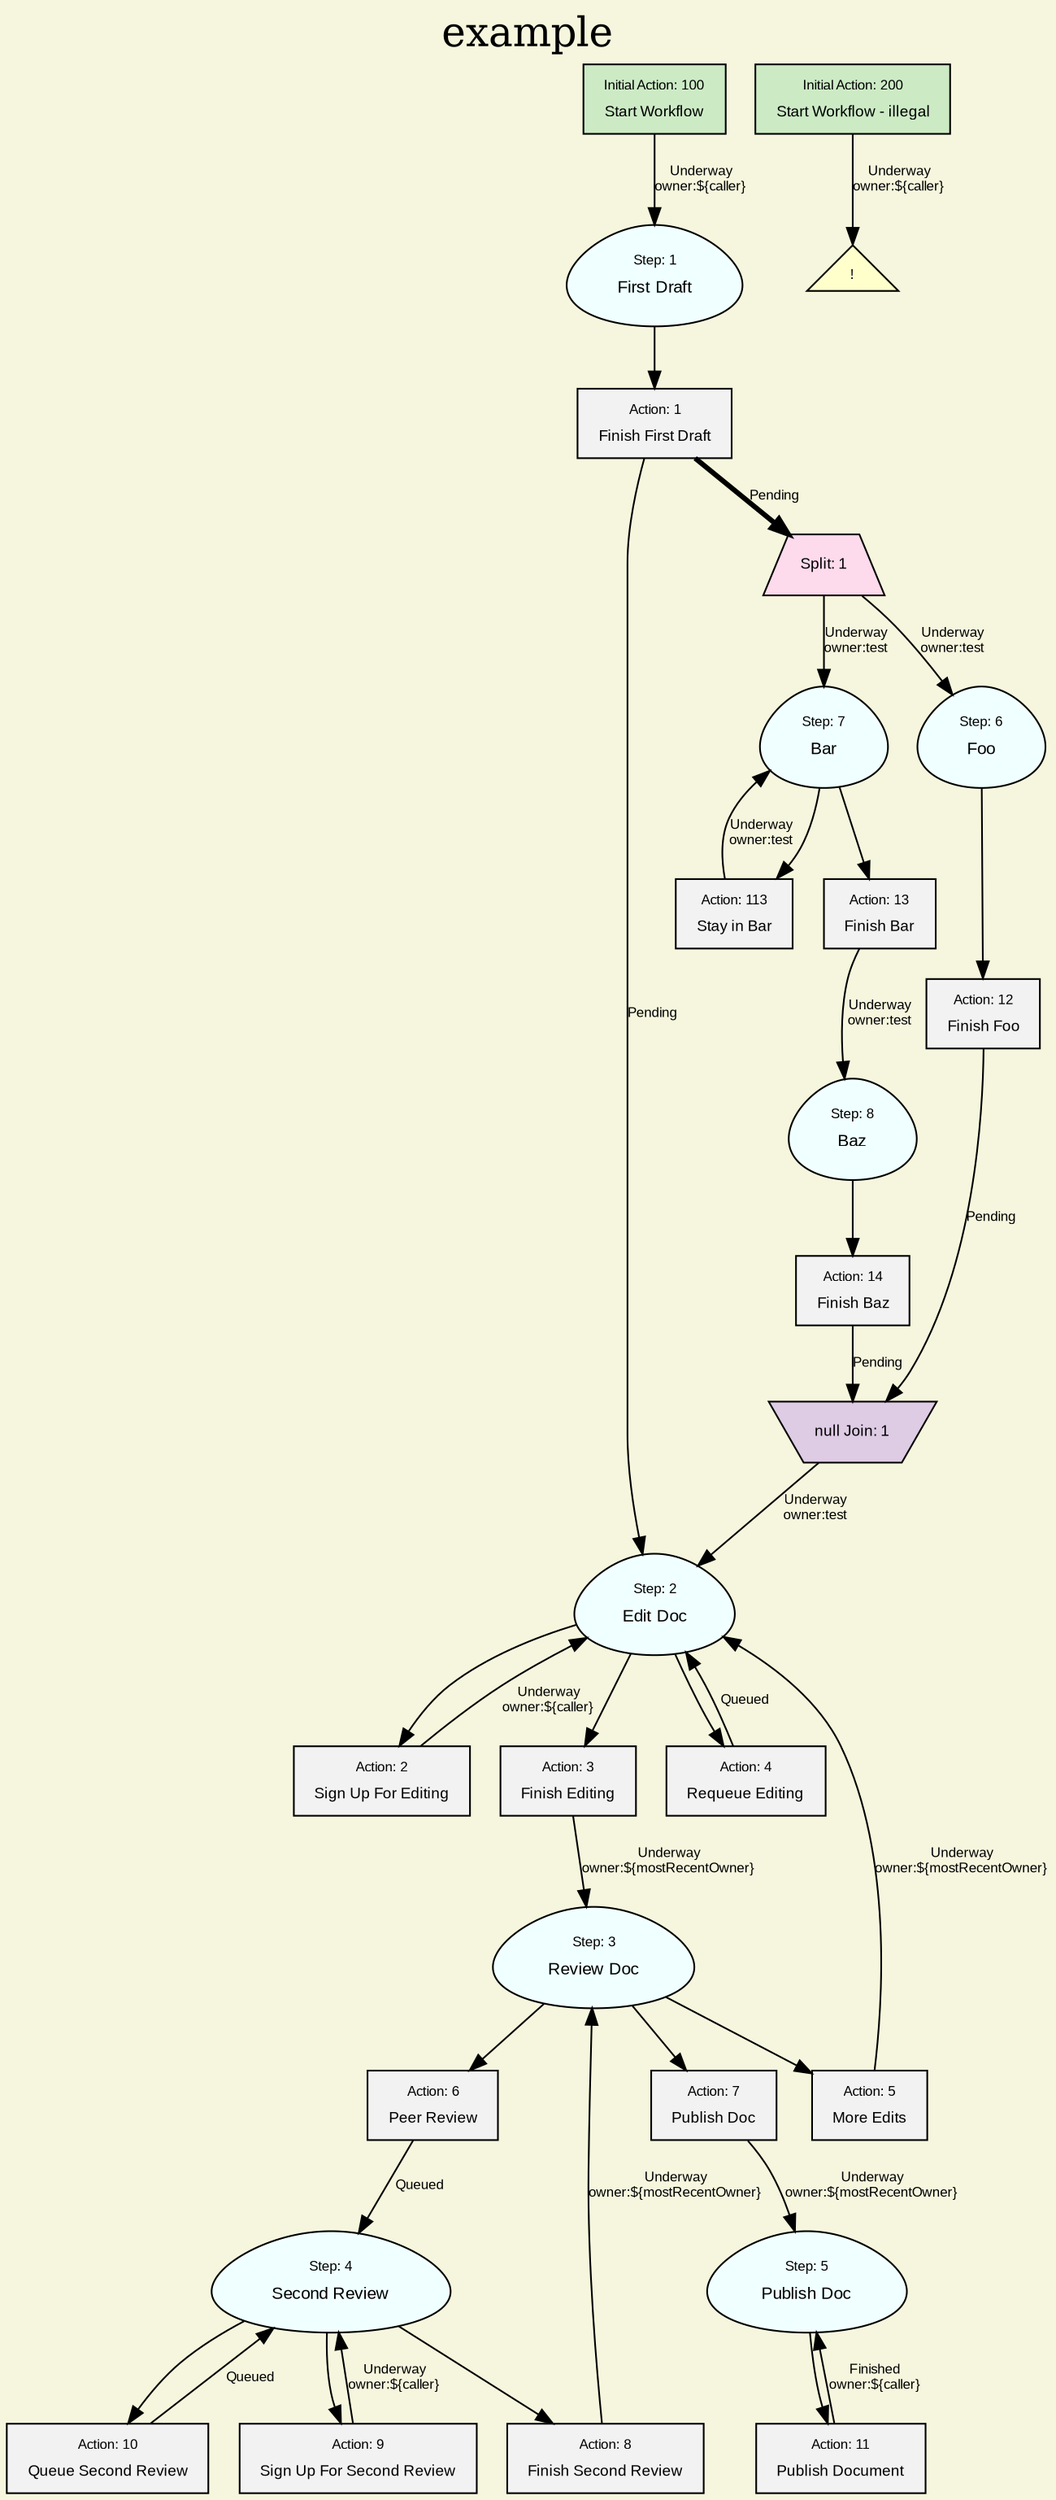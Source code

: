 
digraph abstract {

graph [ landscape="false" labeljust="center" labelloc="top" fontsize=24 bgcolor="#f6f6DE" label="example"]
node [ color="black" fillcolor="#f0ffff" fontcolor="black" style="filled" fontname="Arial" fontsize=10 shape=egg]
edge [ fontname="Arial" fontsize=8 arrowtype="normal"]

InitialAction100 [label=<<table border='0'><tr><td><font point-size='8.0'>Initial Action: 100</font></td></tr><tr><td>Start Workflow</td></tr></table>>
   shape=box
   fontsize=9
   fillcolor="#ccebc5"]

InitialAction200 [label=<<table border='0'><tr><td><font point-size='8.0'>Initial Action: 200</font></td></tr><tr><td>Start Workflow - illegal</td></tr></table>>
   shape=box
   fontsize=9
   fillcolor="#ccebc5"]


Step1 [label=<<table border='0'><tr><td><font point-size='8.0'>Step: 1</font></td></tr><tr><td>First Draft</td></tr></table>>]

Action1 [label=<<table border='0'><tr><td><font point-size='8.0'>Action: 1</font></td></tr><tr><td>Finish First Draft</td></tr></table>>
   shape=box
   fontsize=9
   fillcolor="#f2f2f2"]


Step2 [label=<<table border='0'><tr><td><font point-size='8.0'>Step: 2</font></td></tr><tr><td>Edit Doc</td></tr></table>>]

Action2 [label=<<table border='0'><tr><td><font point-size='8.0'>Action: 2</font></td></tr><tr><td>Sign Up For Editing</td></tr></table>>
   shape=box
   fontsize=9
   fillcolor="#f2f2f2"]
Action3 [label=<<table border='0'><tr><td><font point-size='8.0'>Action: 3</font></td></tr><tr><td>Finish Editing</td></tr></table>>
   shape=box
   fontsize=9
   fillcolor="#f2f2f2"]
Action4 [label=<<table border='0'><tr><td><font point-size='8.0'>Action: 4</font></td></tr><tr><td>Requeue Editing</td></tr></table>>
   shape=box
   fontsize=9
   fillcolor="#f2f2f2"]


Step3 [label=<<table border='0'><tr><td><font point-size='8.0'>Step: 3</font></td></tr><tr><td>Review Doc</td></tr></table>>]

Action5 [label=<<table border='0'><tr><td><font point-size='8.0'>Action: 5</font></td></tr><tr><td>More Edits</td></tr></table>>
   shape=box
   fontsize=9
   fillcolor="#f2f2f2"]
Action6 [label=<<table border='0'><tr><td><font point-size='8.0'>Action: 6</font></td></tr><tr><td>Peer Review</td></tr></table>>
   shape=box
   fontsize=9
   fillcolor="#f2f2f2"]
Action7 [label=<<table border='0'><tr><td><font point-size='8.0'>Action: 7</font></td></tr><tr><td>Publish Doc</td></tr></table>>
   shape=box
   fontsize=9
   fillcolor="#f2f2f2"]


Step4 [label=<<table border='0'><tr><td><font point-size='8.0'>Step: 4</font></td></tr><tr><td>Second Review</td></tr></table>>]

Action8 [label=<<table border='0'><tr><td><font point-size='8.0'>Action: 8</font></td></tr><tr><td>Finish Second Review</td></tr></table>>
   shape=box
   fontsize=9
   fillcolor="#f2f2f2"]
Action9 [label=<<table border='0'><tr><td><font point-size='8.0'>Action: 9</font></td></tr><tr><td>Sign Up For Second Review</td></tr></table>>
   shape=box
   fontsize=9
   fillcolor="#f2f2f2"]
Action10 [label=<<table border='0'><tr><td><font point-size='8.0'>Action: 10</font></td></tr><tr><td>Queue Second Review</td></tr></table>>
   shape=box
   fontsize=9
   fillcolor="#f2f2f2"]


Step5 [label=<<table border='0'><tr><td><font point-size='8.0'>Step: 5</font></td></tr><tr><td>Publish Doc</td></tr></table>>]

Action11 [label=<<table border='0'><tr><td><font point-size='8.0'>Action: 11</font></td></tr><tr><td>Publish Document</td></tr></table>>
   shape=box
   fontsize=9
   fillcolor="#f2f2f2"]


Step6 [label=<<table border='0'><tr><td><font point-size='8.0'>Step: 6</font></td></tr><tr><td>Foo</td></tr></table>>]

Action12 [label=<<table border='0'><tr><td><font point-size='8.0'>Action: 12</font></td></tr><tr><td>Finish Foo</td></tr></table>>
   shape=box
   fontsize=9
   fillcolor="#f2f2f2"]


Step7 [label=<<table border='0'><tr><td><font point-size='8.0'>Step: 7</font></td></tr><tr><td>Bar</td></tr></table>>]

Action13 [label=<<table border='0'><tr><td><font point-size='8.0'>Action: 13</font></td></tr><tr><td>Finish Bar</td></tr></table>>
   shape=box
   fontsize=9
   fillcolor="#f2f2f2"]
Action113 [label=<<table border='0'><tr><td><font point-size='8.0'>Action: 113</font></td></tr><tr><td>Stay in Bar</td></tr></table>>
   shape=box
   fontsize=9
   fillcolor="#f2f2f2"]


Step8 [label=<<table border='0'><tr><td><font point-size='8.0'>Step: 8</font></td></tr><tr><td>Baz</td></tr></table>>]

Action14 [label=<<table border='0'><tr><td><font point-size='8.0'>Action: 14</font></td></tr><tr><td>Finish Baz</td></tr></table>>
   shape=box
   fontsize=9
   fillcolor="#f2f2f2"]



Split1 [label="Split: 1"
   shape=trapezium
   fontsize=9
   fillcolor="#fddaec"]

Join1 [label="null Join: 1"
   shape=invtrapezium
   fontsize=9
   fillcolor="#decbe4"]


InitialAction100->Step1 [label="Underway\nowner:${caller}"]

Warn1 [label="!"
   shape=triangle
   fontsize=8 fillcolor="#ffffcc"]

InitialAction200->Warn1

 [label="Underway\nowner:${caller}"]

Step1->Action1
Action1->Step2 [label="Pending"]
Action1->Split1 [label="Pending"
 style="setlinewidth(3)" ]

Step2->Action2
Action2->Step2 [label="Underway\nowner:${caller}"]

Step2->Action3
Action3->Step3 [label="Underway\nowner:${mostRecentOwner}"]

Step2->Action4
Action4->Step2 [label="Queued"]

Step3->Action5
Action5->Step2 [label="Underway\nowner:${mostRecentOwner}"]

Step3->Action6
Action6->Step4 [label="Queued"]

Step3->Action7
Action7->Step5 [label="Underway\nowner:${mostRecentOwner}"]

Step4->Action8
Action8->Step3 [label="Underway\nowner:${mostRecentOwner}"]

Step4->Action9
Action9->Step4 [label="Underway\nowner:${caller}"]

Step4->Action10
Action10->Step4 [label="Queued"]

Step5->Action11
Action11->Step5 [label="Finished\nowner:${caller}"]

Step6->Action12
Action12->Join1 [label="Pending"]

Step7->Action13
Action13->Step8 [label="Underway\nowner:test"]

Step7->Action113
Action113->Step7 [label="Underway\nowner:test"]

Step8->Action14
Action14->Join1 [label="Pending"]

Join1->Step2 [label="Underway\nowner:test"]
Split1->Step6 [label="Underway\nowner:test"]
Split1->Step7 [label="Underway\nowner:test"]

}

